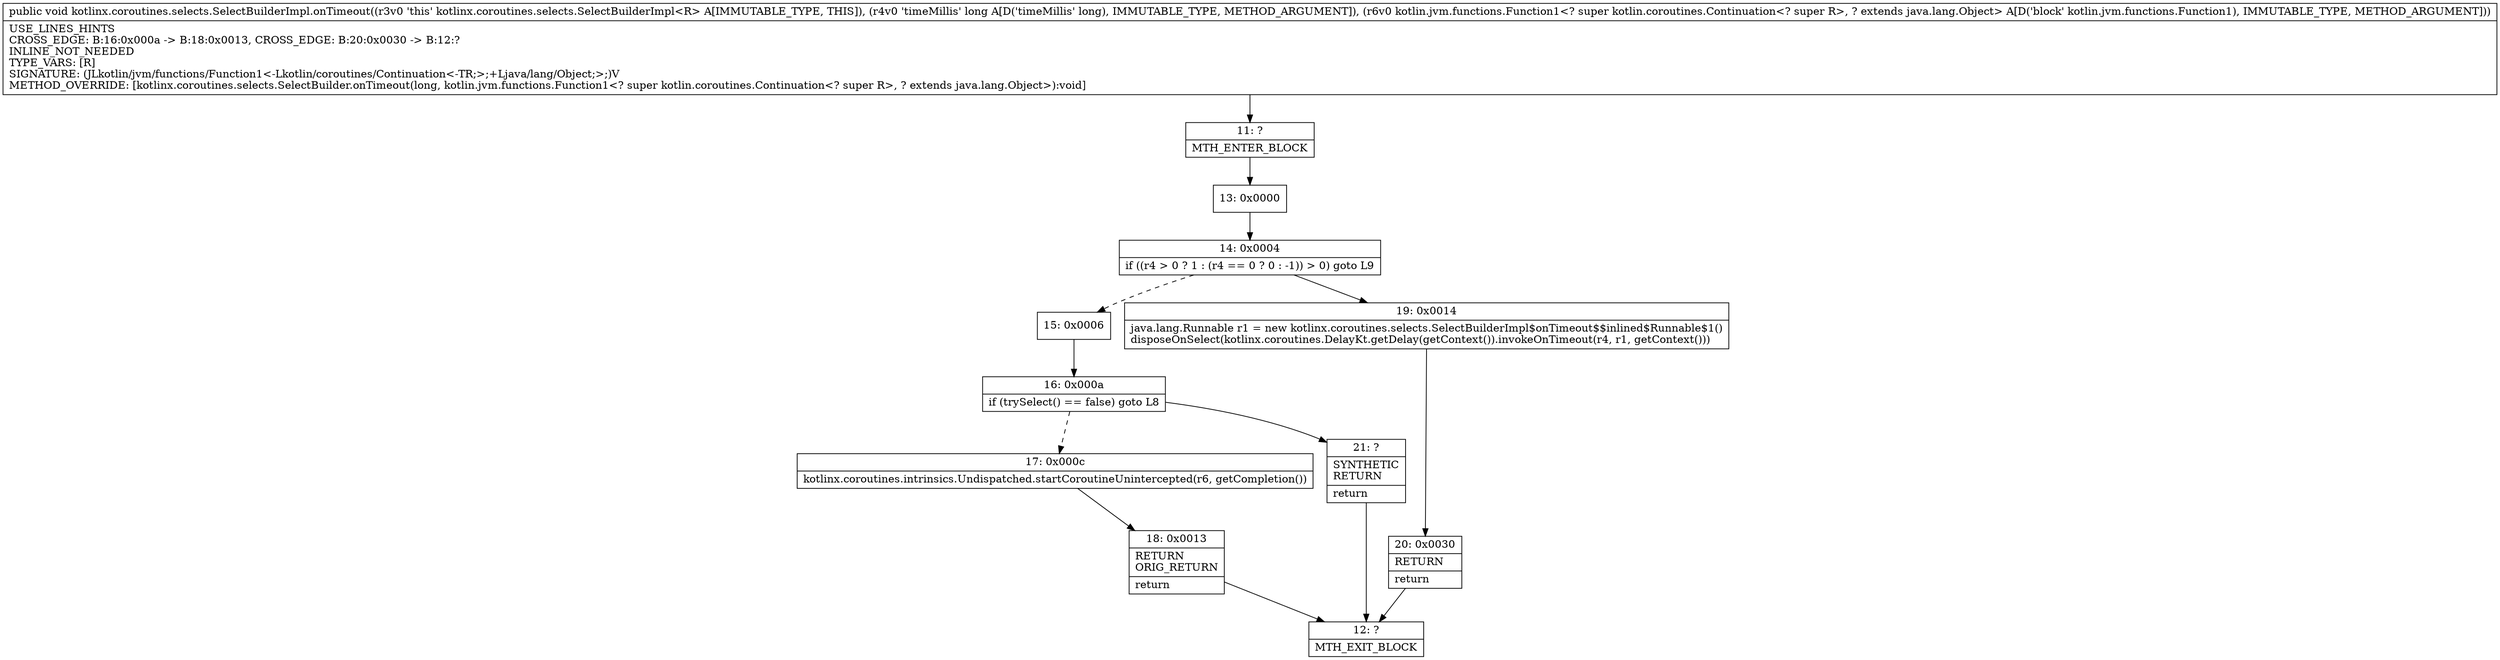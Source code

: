 digraph "CFG forkotlinx.coroutines.selects.SelectBuilderImpl.onTimeout(JLkotlin\/jvm\/functions\/Function1;)V" {
Node_11 [shape=record,label="{11\:\ ?|MTH_ENTER_BLOCK\l}"];
Node_13 [shape=record,label="{13\:\ 0x0000}"];
Node_14 [shape=record,label="{14\:\ 0x0004|if ((r4 \> 0 ? 1 : (r4 == 0 ? 0 : \-1)) \> 0) goto L9\l}"];
Node_15 [shape=record,label="{15\:\ 0x0006}"];
Node_16 [shape=record,label="{16\:\ 0x000a|if (trySelect() == false) goto L8\l}"];
Node_17 [shape=record,label="{17\:\ 0x000c|kotlinx.coroutines.intrinsics.Undispatched.startCoroutineUnintercepted(r6, getCompletion())\l}"];
Node_18 [shape=record,label="{18\:\ 0x0013|RETURN\lORIG_RETURN\l|return\l}"];
Node_12 [shape=record,label="{12\:\ ?|MTH_EXIT_BLOCK\l}"];
Node_21 [shape=record,label="{21\:\ ?|SYNTHETIC\lRETURN\l|return\l}"];
Node_19 [shape=record,label="{19\:\ 0x0014|java.lang.Runnable r1 = new kotlinx.coroutines.selects.SelectBuilderImpl$onTimeout$$inlined$Runnable$1()\ldisposeOnSelect(kotlinx.coroutines.DelayKt.getDelay(getContext()).invokeOnTimeout(r4, r1, getContext()))\l}"];
Node_20 [shape=record,label="{20\:\ 0x0030|RETURN\l|return\l}"];
MethodNode[shape=record,label="{public void kotlinx.coroutines.selects.SelectBuilderImpl.onTimeout((r3v0 'this' kotlinx.coroutines.selects.SelectBuilderImpl\<R\> A[IMMUTABLE_TYPE, THIS]), (r4v0 'timeMillis' long A[D('timeMillis' long), IMMUTABLE_TYPE, METHOD_ARGUMENT]), (r6v0 kotlin.jvm.functions.Function1\<? super kotlin.coroutines.Continuation\<? super R\>, ? extends java.lang.Object\> A[D('block' kotlin.jvm.functions.Function1), IMMUTABLE_TYPE, METHOD_ARGUMENT]))  | USE_LINES_HINTS\lCROSS_EDGE: B:16:0x000a \-\> B:18:0x0013, CROSS_EDGE: B:20:0x0030 \-\> B:12:?\lINLINE_NOT_NEEDED\lTYPE_VARS: [R]\lSIGNATURE: (JLkotlin\/jvm\/functions\/Function1\<\-Lkotlin\/coroutines\/Continuation\<\-TR;\>;+Ljava\/lang\/Object;\>;)V\lMETHOD_OVERRIDE: [kotlinx.coroutines.selects.SelectBuilder.onTimeout(long, kotlin.jvm.functions.Function1\<? super kotlin.coroutines.Continuation\<? super R\>, ? extends java.lang.Object\>):void]\l}"];
MethodNode -> Node_11;Node_11 -> Node_13;
Node_13 -> Node_14;
Node_14 -> Node_15[style=dashed];
Node_14 -> Node_19;
Node_15 -> Node_16;
Node_16 -> Node_17[style=dashed];
Node_16 -> Node_21;
Node_17 -> Node_18;
Node_18 -> Node_12;
Node_21 -> Node_12;
Node_19 -> Node_20;
Node_20 -> Node_12;
}

